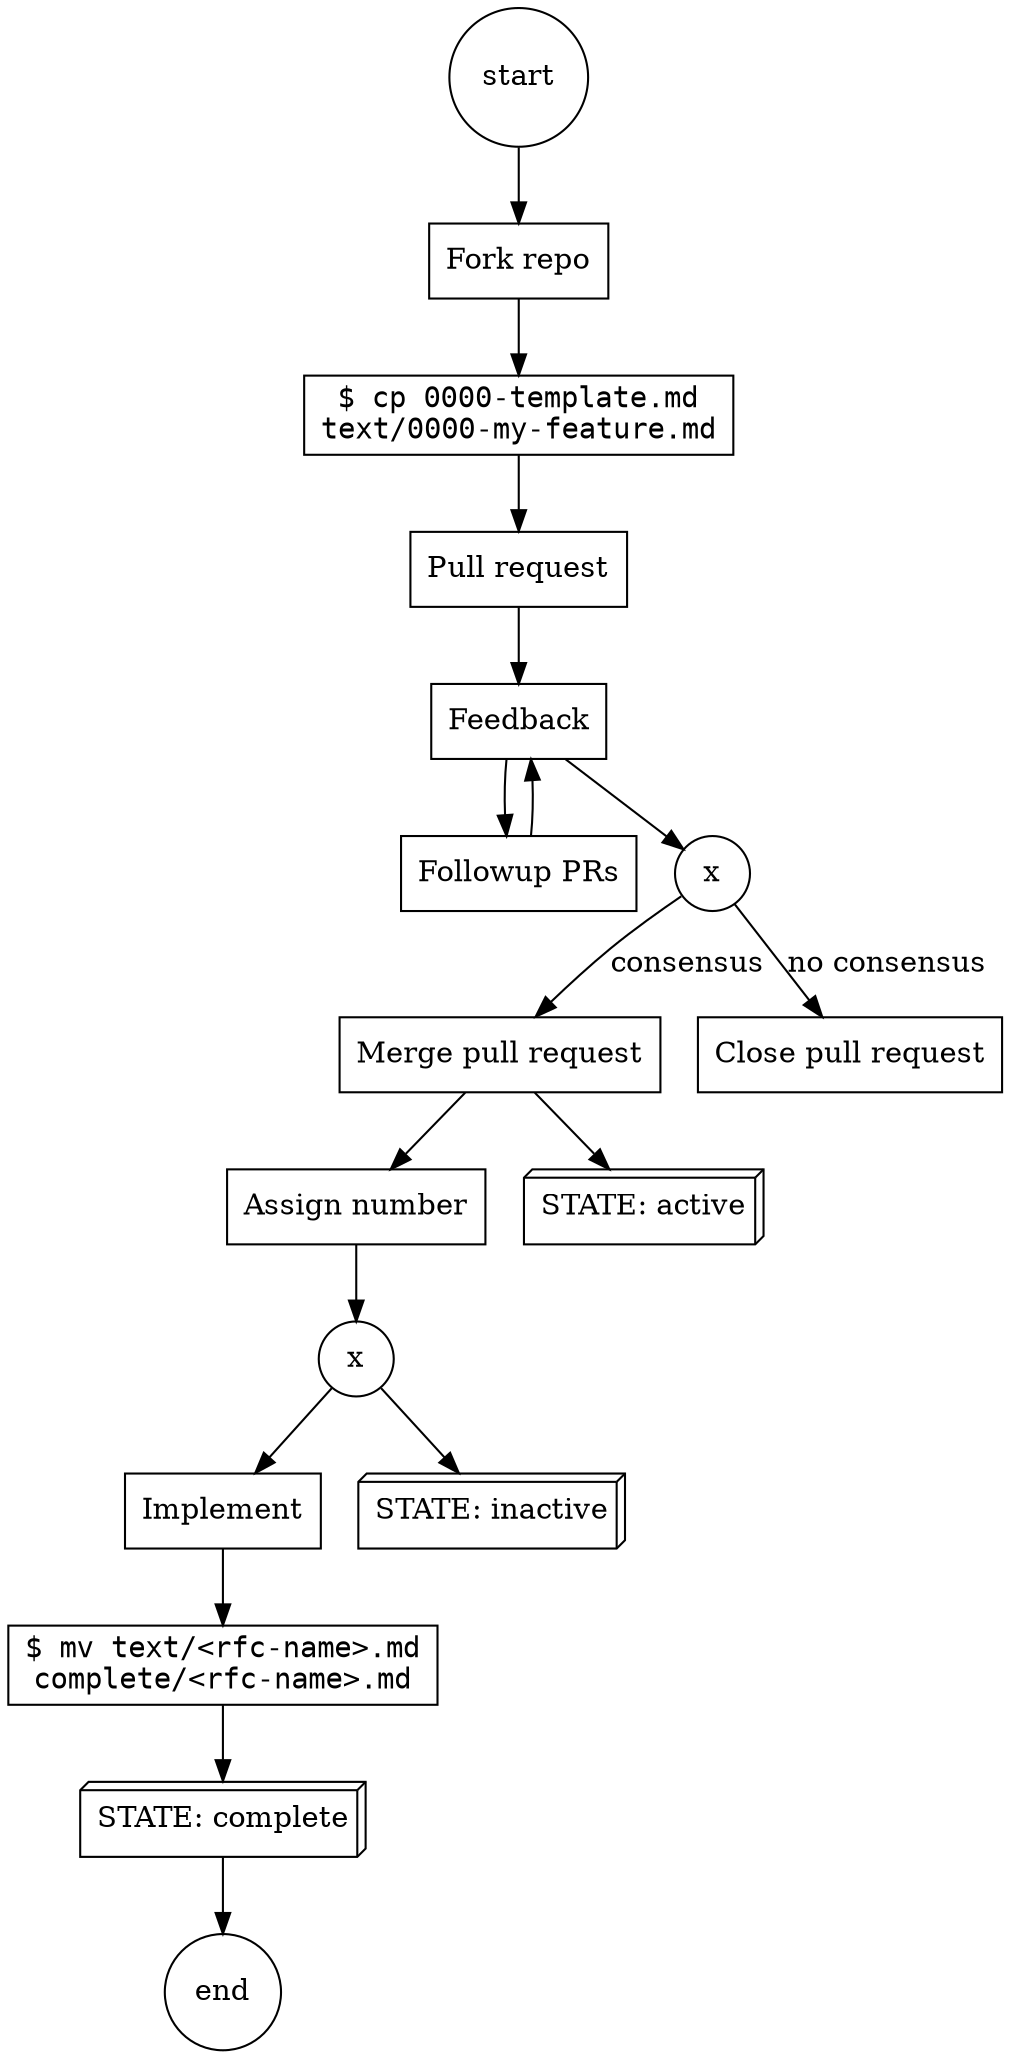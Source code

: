digraph RFC {
  //Settings
  
  rankdir=TB
  node [shape=box]

  // Nodes

  start [shape=circle]
  end [shape=circle]

  fork [label="Fork repo"]
  copy [label="$ cp 0000-template.md\ntext/0000-my-feature.md" fontname=monospace]
  pull [label="Pull request"]
  followups [label="Followup PRs"]
  feedback [label="Feedback"]
  merge [label="Merge pull request"]
  number [label="Assign number"]
  close [label="Close pull request"]
  implement [label="Implement"]
  move [label="$ mv text/<rfc-name>.md\ncomplete/<rfc-name>.md" fontname=monospace]
  // States
  node [shape=box3d style=rounded]
  active [label="STATE: active"]
  complete [label="STATE: complete"]
  inactive [label="STATE: inactive"]
  node [shape=box style=normal]
  // Decisions
  x_pull [label="x" shape=circle]
  x_implement [label="x" shape=circle]

  //Edges

  start -> fork
  fork -> copy
  copy -> pull

  pull -> feedback
  feedback -> followups
  followups -> feedback

  feedback -> x_pull
  x_pull -> merge [label="consensus"]
  x_pull -> close [label="no consensus"]

  merge -> number
  merge -> active

  number -> x_implement
  x_implement -> implement
  x_implement -> inactive

  implement -> move

  move -> complete

  complete -> end
}
